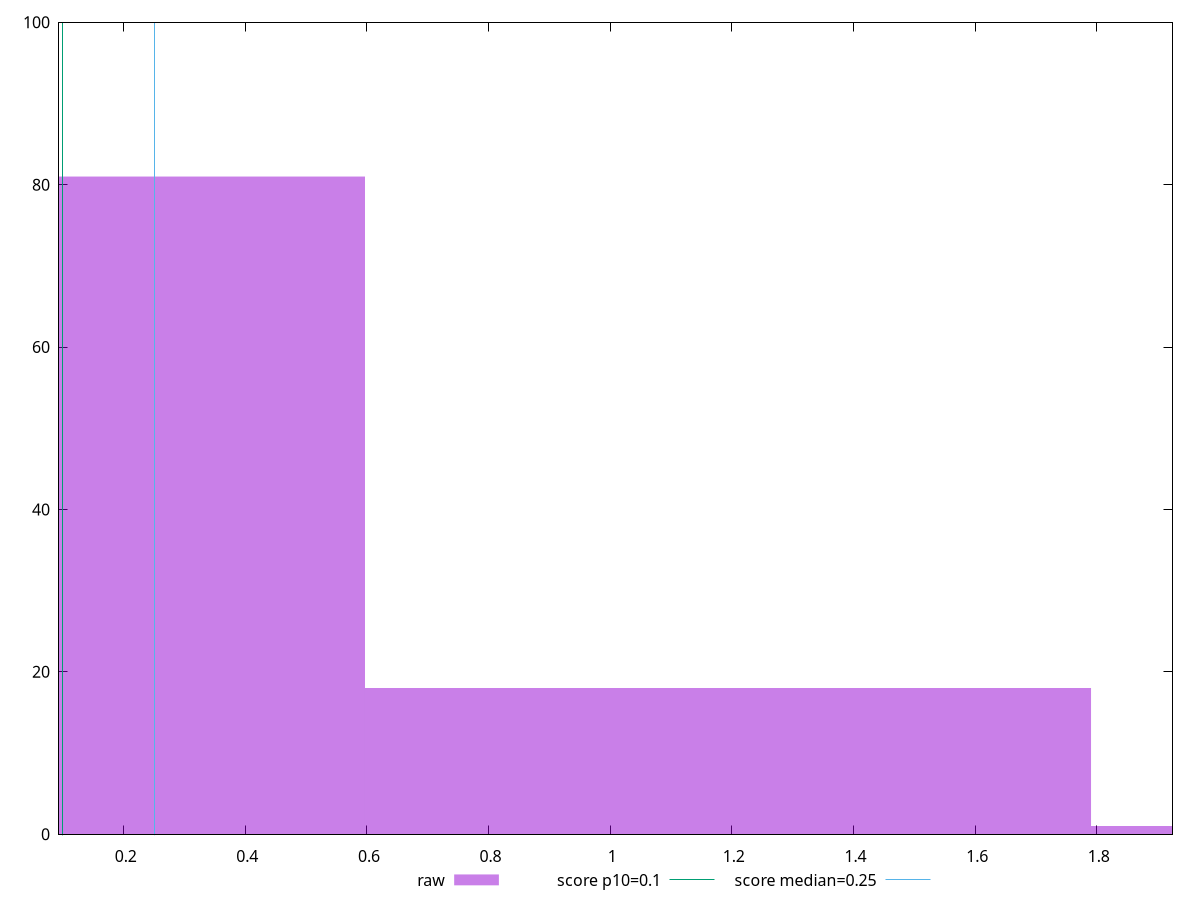 reset

$raw <<EOF
0 81
1.1936575692295075 18
2.387315138459015 1
EOF

set key outside below
set boxwidth 1.1936575692295075
set xrange [0.09375:1.9244194030761719]
set yrange [0:100]
set trange [0:100]
set style fill transparent solid 0.5 noborder

set parametric
set terminal svg size 640, 490 enhanced background rgb 'white'
set output "reports/report_00028_2021-02-24T12-49-42.674Z/cumulative-layout-shift/samples/astro/raw/histogram.svg"

plot $raw title "raw" with boxes, \
     0.1,t title "score p10=0.1", \
     0.25,t title "score median=0.25"

reset
